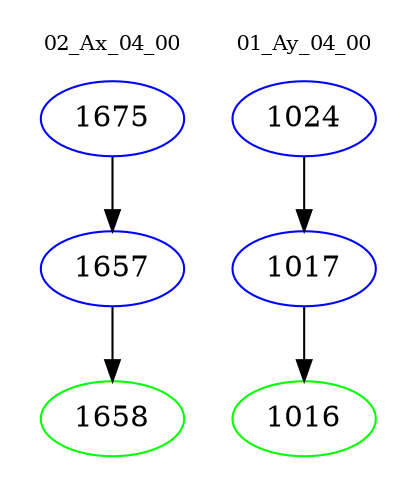 digraph{
subgraph cluster_0 {
color = white
label = "02_Ax_04_00";
fontsize=10;
T0_1675 [label="1675", color="blue"]
T0_1675 -> T0_1657 [color="black"]
T0_1657 [label="1657", color="blue"]
T0_1657 -> T0_1658 [color="black"]
T0_1658 [label="1658", color="green"]
}
subgraph cluster_1 {
color = white
label = "01_Ay_04_00";
fontsize=10;
T1_1024 [label="1024", color="blue"]
T1_1024 -> T1_1017 [color="black"]
T1_1017 [label="1017", color="blue"]
T1_1017 -> T1_1016 [color="black"]
T1_1016 [label="1016", color="green"]
}
}
